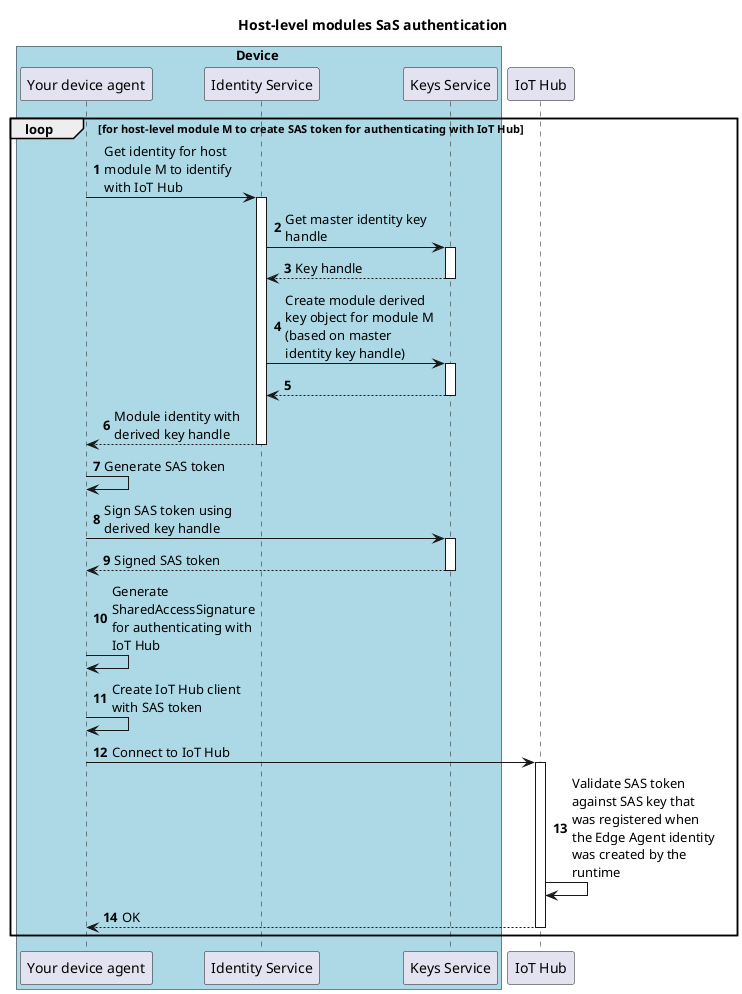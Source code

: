 @startuml
title Host-level modules SaS authentication
skinparam maxMessageSize 150

box Device #LightBlue
	participant "Your device agent" as hlm
	participant "Identity Service" as is
	participant "Keys Service" as ks
end box

participant "IoT Hub" as hub

autonumber

!startsub HOSTMODULE
loop for host-level module M to create SAS token for authenticating with IoT Hub
    hlm -> is ++: Get identity for host module M to identify with IoT Hub
    is -> ks ++: Get master identity key handle
    return Key handle
    is -> ks ++: Create module derived key object for module M (based on master identity key handle)
    return
    return Module identity with derived key handle
    hlm -> hlm: Generate SAS token
    hlm -> ks++: Sign SAS token using derived key handle
    return Signed SAS token
    hlm -> hlm: Generate SharedAccessSignature for authenticating with IoT Hub
    hlm -> hlm: Create IoT Hub client with SAS token
    hlm -> hub++: Connect to IoT Hub
    hub -> hub: Validate SAS token against SAS key that was registered when the Edge Agent identity was created by the runtime
    return OK
end
!endsub

@enduml
